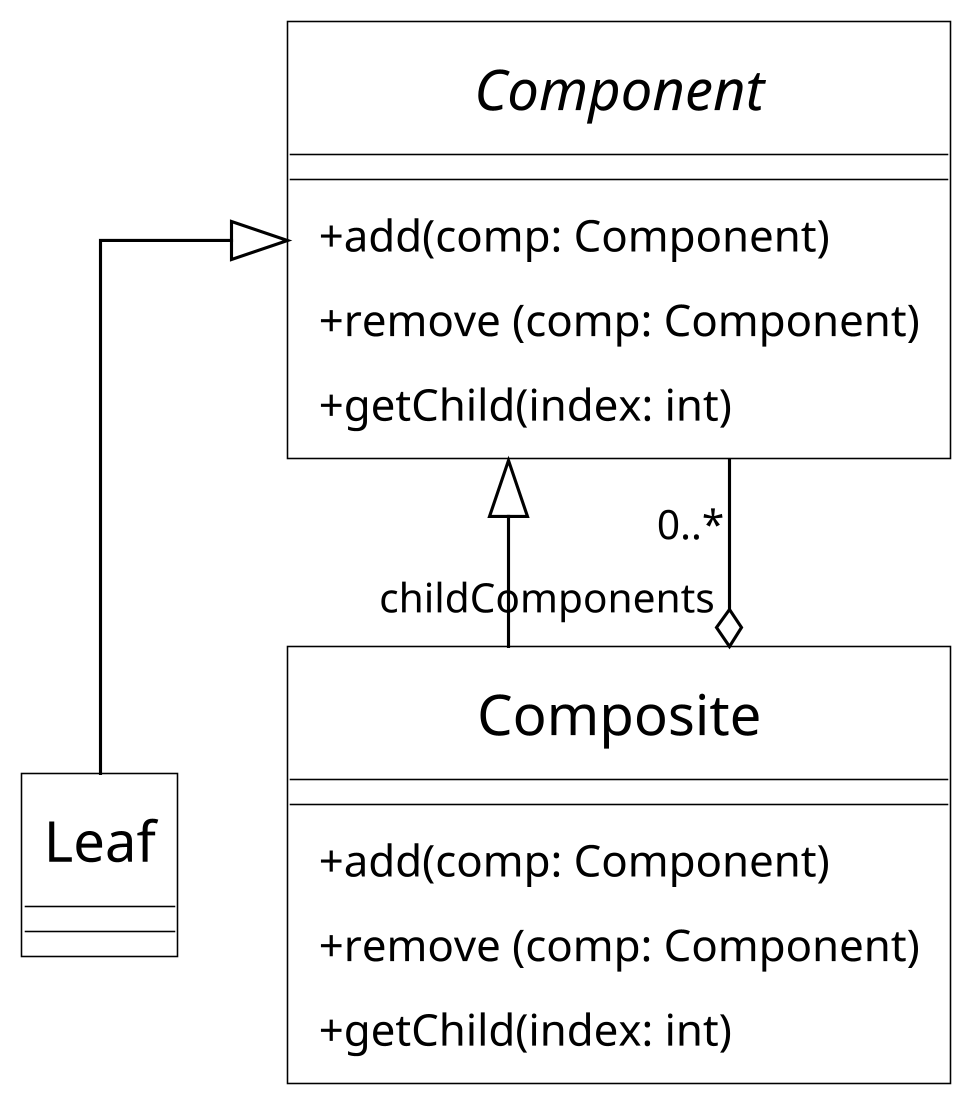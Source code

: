 @startuml compositum_diagram
skinparam Padding 4
skinparam RoundCorner 0
skinparam linetype ortho
skinparam class{
    BackgroundColor White
    BorderColor Black
    ArrowColor Black
    FontSize 18
    FontName Times New Roman

}

abstract Component {
    + add(comp: Component)
    + remove (comp: Component)
    + getChild(index: int)
}

class Leaf {

}

class Composite {
    + add(comp: Component)
    + remove (comp: Component)
    + getChild(index: int)
}

Leaf -up-|> Component 
Composite -up-|> Component
Component "0..*" --o Composite : childComponents

skinparam ClassAttributeIconSize 0
skinparam dpi 300
hide Component circle
hide Leaf circle
hide Composite circle